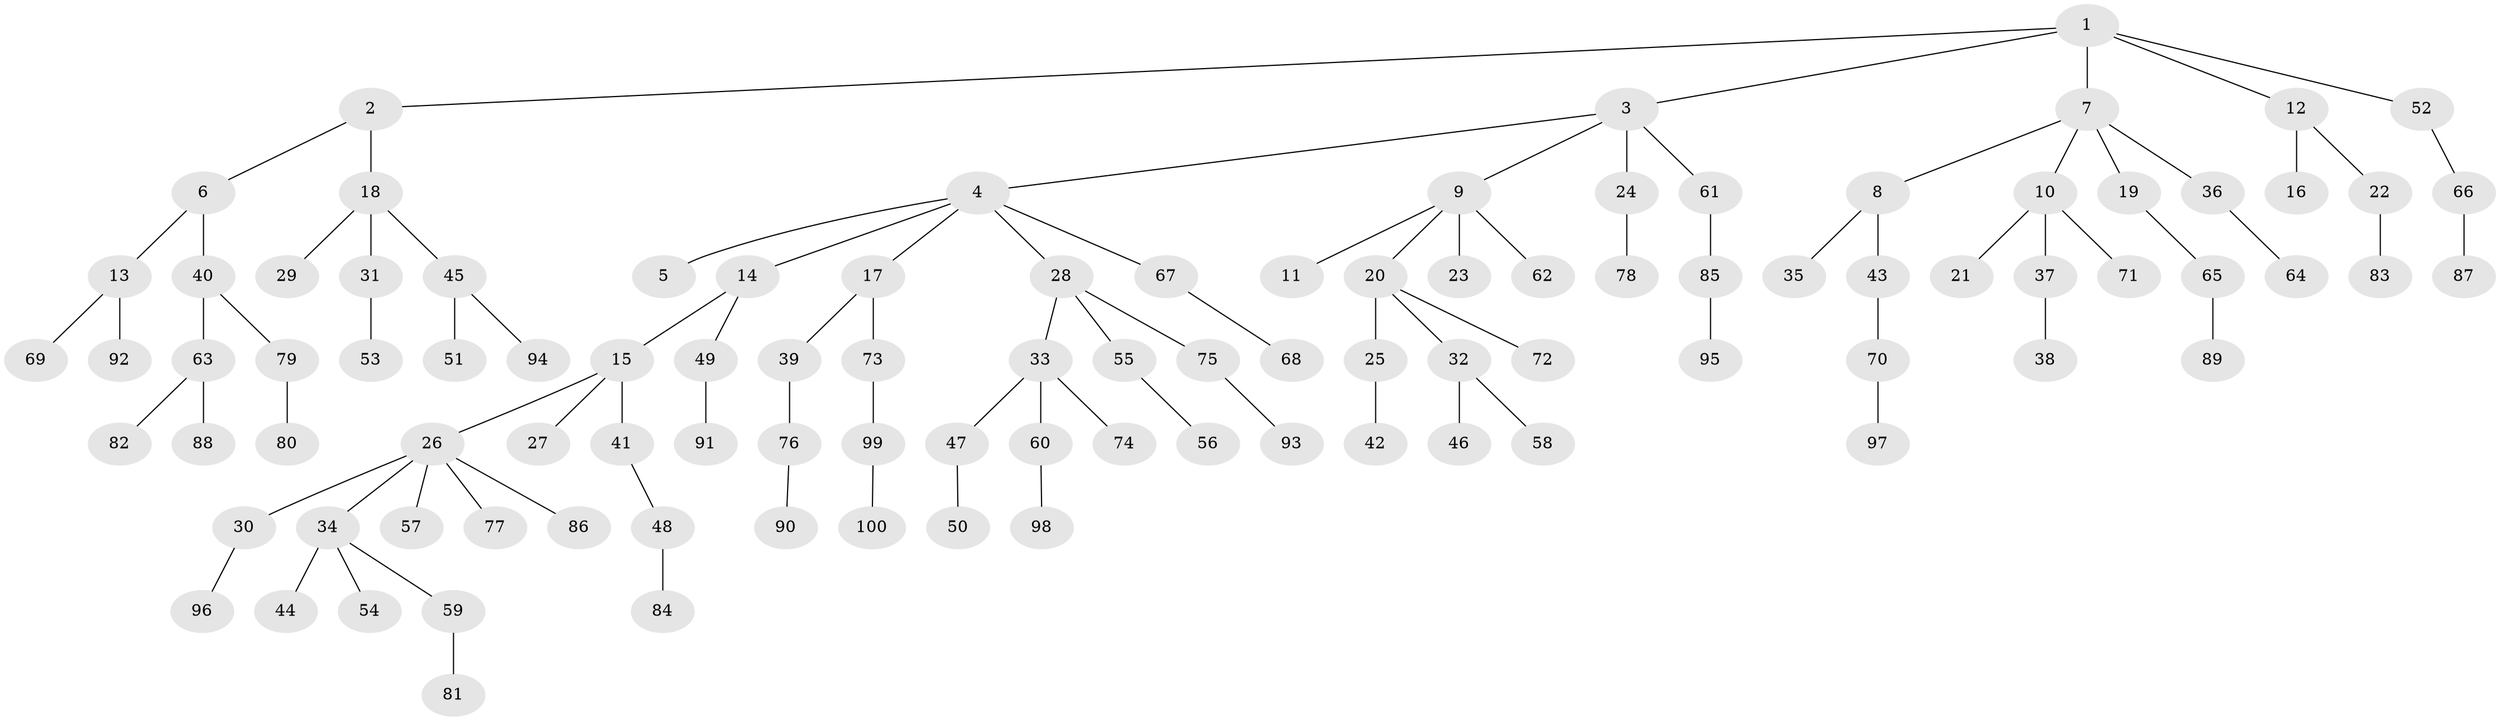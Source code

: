 // coarse degree distribution, {8: 0.015384615384615385, 4: 0.1076923076923077, 5: 0.06153846153846154, 3: 0.06153846153846154, 1: 0.5846153846153846, 2: 0.16923076923076924}
// Generated by graph-tools (version 1.1) at 2025/42/03/06/25 10:42:06]
// undirected, 100 vertices, 99 edges
graph export_dot {
graph [start="1"]
  node [color=gray90,style=filled];
  1;
  2;
  3;
  4;
  5;
  6;
  7;
  8;
  9;
  10;
  11;
  12;
  13;
  14;
  15;
  16;
  17;
  18;
  19;
  20;
  21;
  22;
  23;
  24;
  25;
  26;
  27;
  28;
  29;
  30;
  31;
  32;
  33;
  34;
  35;
  36;
  37;
  38;
  39;
  40;
  41;
  42;
  43;
  44;
  45;
  46;
  47;
  48;
  49;
  50;
  51;
  52;
  53;
  54;
  55;
  56;
  57;
  58;
  59;
  60;
  61;
  62;
  63;
  64;
  65;
  66;
  67;
  68;
  69;
  70;
  71;
  72;
  73;
  74;
  75;
  76;
  77;
  78;
  79;
  80;
  81;
  82;
  83;
  84;
  85;
  86;
  87;
  88;
  89;
  90;
  91;
  92;
  93;
  94;
  95;
  96;
  97;
  98;
  99;
  100;
  1 -- 2;
  1 -- 3;
  1 -- 7;
  1 -- 12;
  1 -- 52;
  2 -- 6;
  2 -- 18;
  3 -- 4;
  3 -- 9;
  3 -- 24;
  3 -- 61;
  4 -- 5;
  4 -- 14;
  4 -- 17;
  4 -- 28;
  4 -- 67;
  6 -- 13;
  6 -- 40;
  7 -- 8;
  7 -- 10;
  7 -- 19;
  7 -- 36;
  8 -- 35;
  8 -- 43;
  9 -- 11;
  9 -- 20;
  9 -- 23;
  9 -- 62;
  10 -- 21;
  10 -- 37;
  10 -- 71;
  12 -- 16;
  12 -- 22;
  13 -- 69;
  13 -- 92;
  14 -- 15;
  14 -- 49;
  15 -- 26;
  15 -- 27;
  15 -- 41;
  17 -- 39;
  17 -- 73;
  18 -- 29;
  18 -- 31;
  18 -- 45;
  19 -- 65;
  20 -- 25;
  20 -- 32;
  20 -- 72;
  22 -- 83;
  24 -- 78;
  25 -- 42;
  26 -- 30;
  26 -- 34;
  26 -- 57;
  26 -- 77;
  26 -- 86;
  28 -- 33;
  28 -- 55;
  28 -- 75;
  30 -- 96;
  31 -- 53;
  32 -- 46;
  32 -- 58;
  33 -- 47;
  33 -- 60;
  33 -- 74;
  34 -- 44;
  34 -- 54;
  34 -- 59;
  36 -- 64;
  37 -- 38;
  39 -- 76;
  40 -- 63;
  40 -- 79;
  41 -- 48;
  43 -- 70;
  45 -- 51;
  45 -- 94;
  47 -- 50;
  48 -- 84;
  49 -- 91;
  52 -- 66;
  55 -- 56;
  59 -- 81;
  60 -- 98;
  61 -- 85;
  63 -- 82;
  63 -- 88;
  65 -- 89;
  66 -- 87;
  67 -- 68;
  70 -- 97;
  73 -- 99;
  75 -- 93;
  76 -- 90;
  79 -- 80;
  85 -- 95;
  99 -- 100;
}

